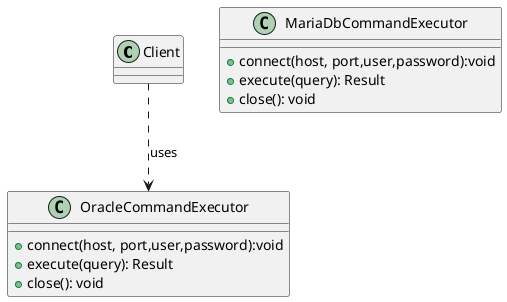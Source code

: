 @startuml Factory
class Client
class MariaDbCommandExecutor {
     + connect(host, port,user,password):void  
     + execute(query): Result  
     + close(): void
}
class OracleCommandExecutor {
     + connect(host, port,user,password):void  
     + execute(query): Result  
     + close(): void
}


Client ..> OracleCommandExecutor : uses

@enduml